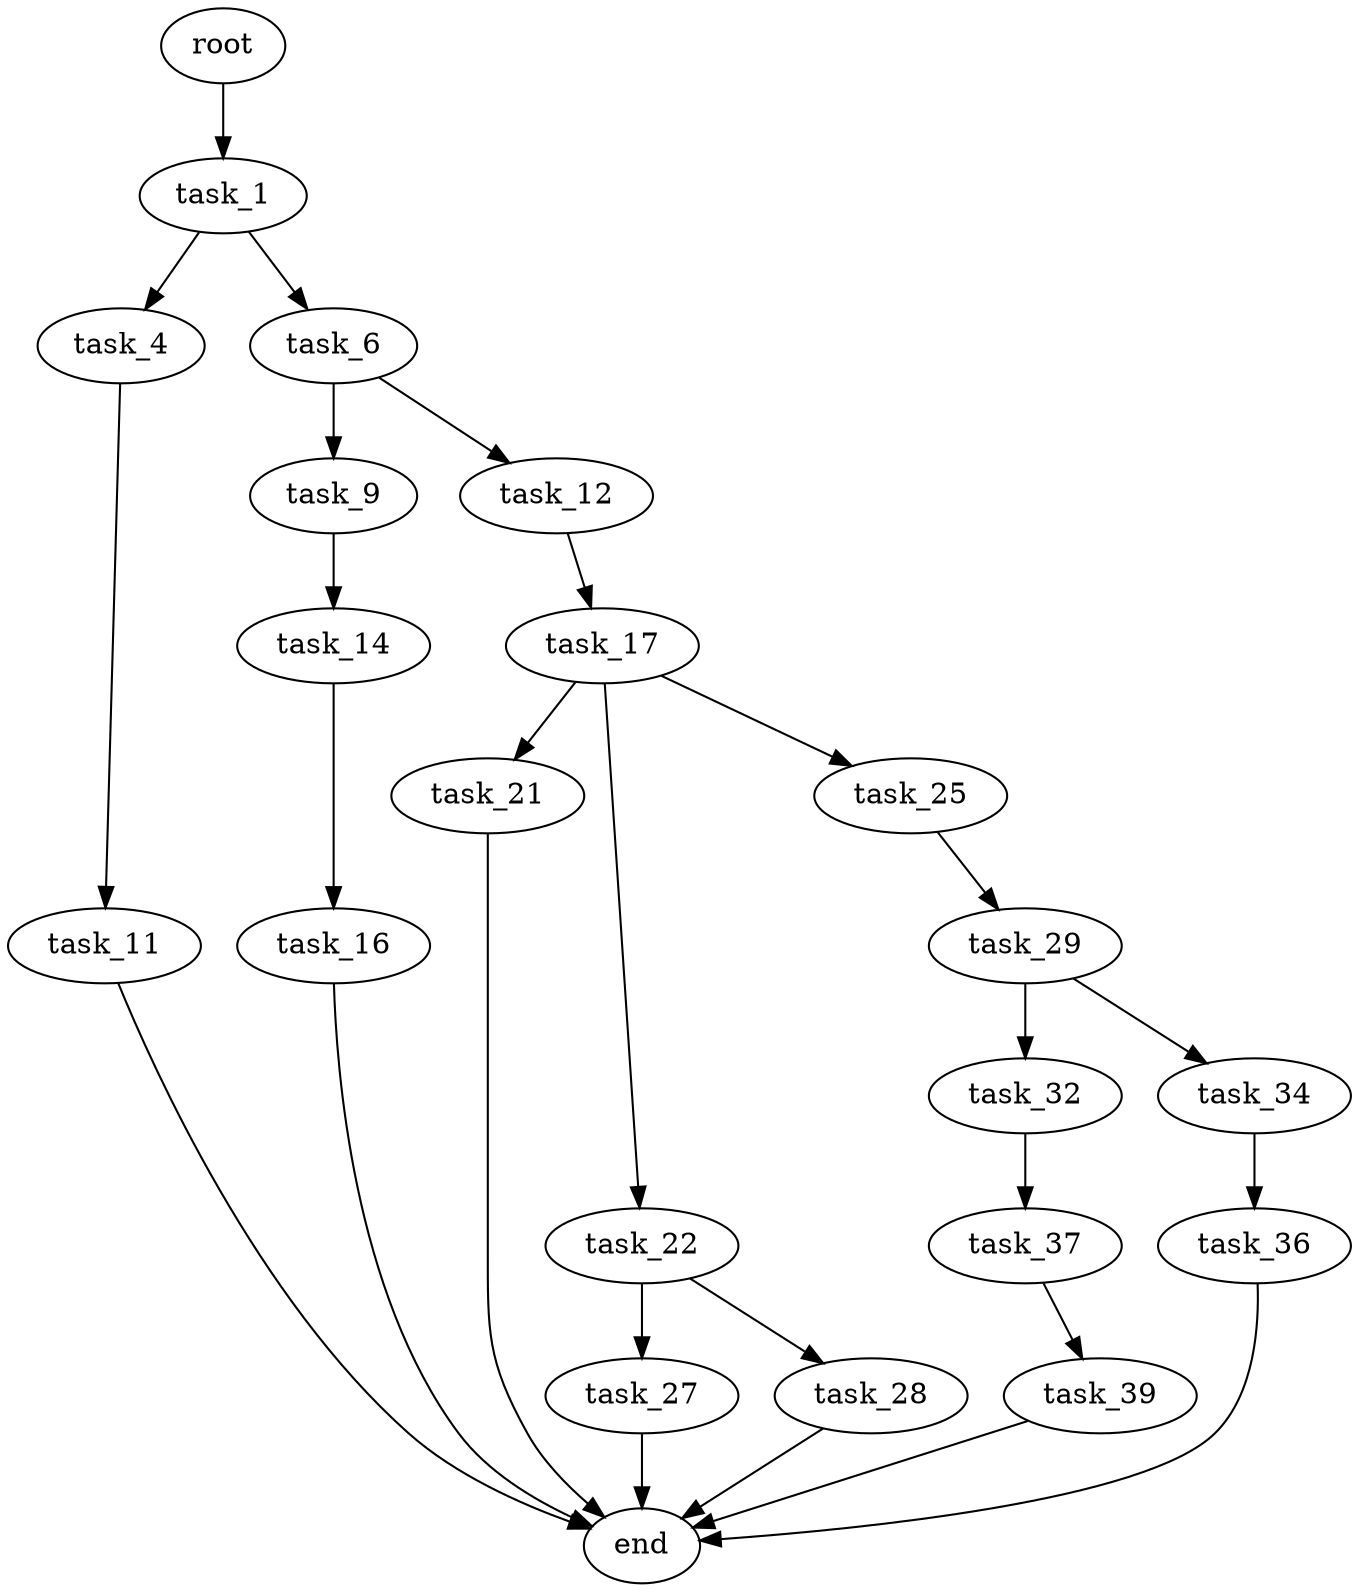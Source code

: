 digraph G {
  root [size="0.000000"];
  task_1 [size="28991029248.000000"];
  task_4 [size="782757789696.000000"];
  task_6 [size="231928233984.000000"];
  task_9 [size="4800645042.000000"];
  task_11 [size="184556375352.000000"];
  task_12 [size="1073741824000.000000"];
  task_14 [size="368293445632.000000"];
  task_16 [size="1073741824000.000000"];
  task_17 [size="97936609477.000000"];
  task_21 [size="10371934208.000000"];
  task_22 [size="261520275971.000000"];
  task_25 [size="4266613392.000000"];
  task_27 [size="549755813888.000000"];
  task_28 [size="76457834737.000000"];
  task_29 [size="253483364851.000000"];
  task_32 [size="1970377992.000000"];
  task_34 [size="368293445632.000000"];
  task_36 [size="6219646378.000000"];
  task_37 [size="68719476736.000000"];
  task_39 [size="4156035993.000000"];
  end [size="0.000000"];

  root -> task_1 [size="1.000000"];
  task_1 -> task_4 [size="75497472.000000"];
  task_1 -> task_6 [size="75497472.000000"];
  task_4 -> task_11 [size="679477248.000000"];
  task_6 -> task_9 [size="301989888.000000"];
  task_6 -> task_12 [size="301989888.000000"];
  task_9 -> task_14 [size="411041792.000000"];
  task_11 -> end [size="1.000000"];
  task_12 -> task_17 [size="838860800.000000"];
  task_14 -> task_16 [size="411041792.000000"];
  task_16 -> end [size="1.000000"];
  task_17 -> task_21 [size="75497472.000000"];
  task_17 -> task_22 [size="75497472.000000"];
  task_17 -> task_25 [size="75497472.000000"];
  task_21 -> end [size="1.000000"];
  task_22 -> task_27 [size="209715200.000000"];
  task_22 -> task_28 [size="209715200.000000"];
  task_25 -> task_29 [size="209715200.000000"];
  task_27 -> end [size="1.000000"];
  task_28 -> end [size="1.000000"];
  task_29 -> task_32 [size="209715200.000000"];
  task_29 -> task_34 [size="209715200.000000"];
  task_32 -> task_37 [size="33554432.000000"];
  task_34 -> task_36 [size="411041792.000000"];
  task_36 -> end [size="1.000000"];
  task_37 -> task_39 [size="134217728.000000"];
  task_39 -> end [size="1.000000"];
}
